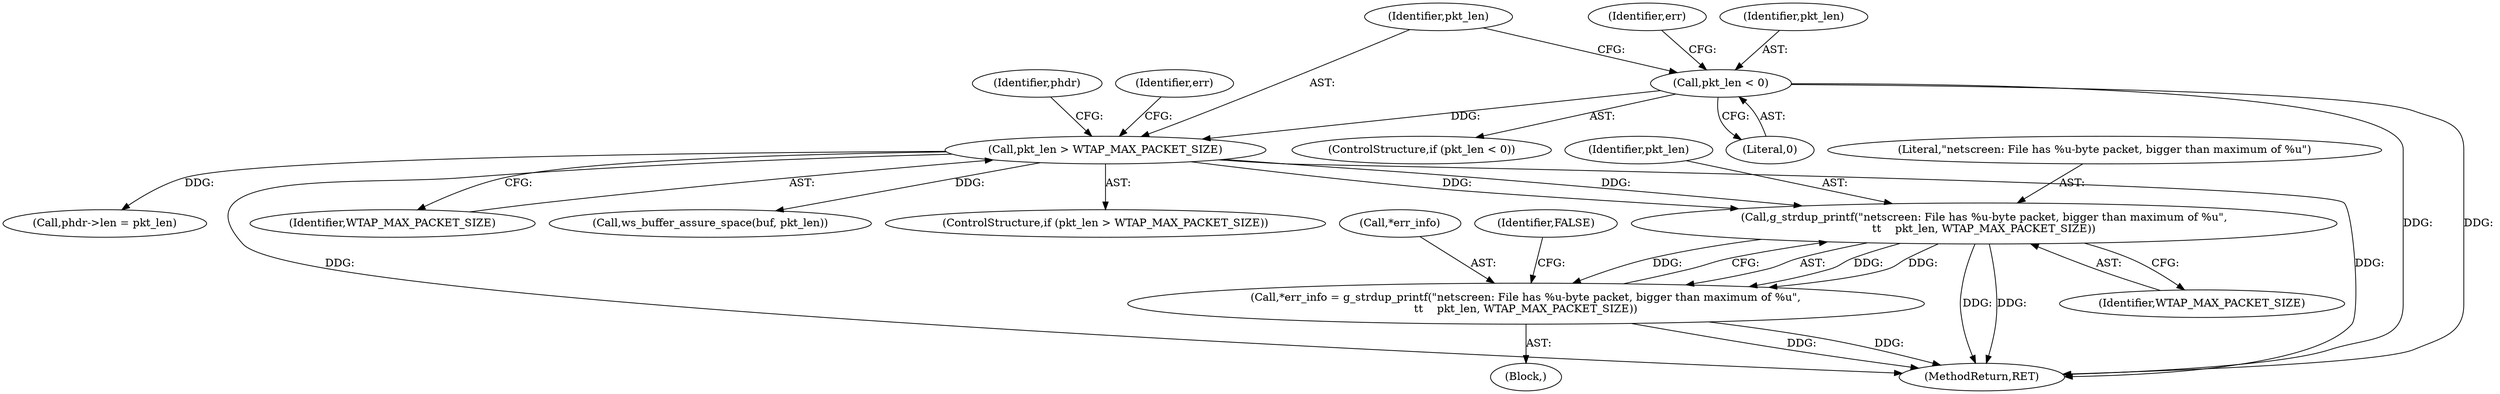 digraph "0_wireshark_11edc83b98a61e890d7bb01855389d40e984ea82@API" {
"1000208" [label="(Call,g_strdup_printf(\"netscreen: File has %u-byte packet, bigger than maximum of %u\",\n\t\t    pkt_len, WTAP_MAX_PACKET_SIZE))"];
"1000197" [label="(Call,pkt_len > WTAP_MAX_PACKET_SIZE)"];
"1000181" [label="(Call,pkt_len < 0)"];
"1000205" [label="(Call,*err_info = g_strdup_printf(\"netscreen: File has %u-byte packet, bigger than maximum of %u\",\n\t\t    pkt_len, WTAP_MAX_PACKET_SIZE))"];
"1000206" [label="(Call,*err_info)"];
"1000199" [label="(Identifier,WTAP_MAX_PACKET_SIZE)"];
"1000182" [label="(Identifier,pkt_len)"];
"1000235" [label="(Call,ws_buffer_assure_space(buf, pkt_len))"];
"1000197" [label="(Call,pkt_len > WTAP_MAX_PACKET_SIZE)"];
"1000180" [label="(ControlStructure,if (pkt_len < 0))"];
"1000196" [label="(ControlStructure,if (pkt_len > WTAP_MAX_PACKET_SIZE))"];
"1000205" [label="(Call,*err_info = g_strdup_printf(\"netscreen: File has %u-byte packet, bigger than maximum of %u\",\n\t\t    pkt_len, WTAP_MAX_PACKET_SIZE))"];
"1000213" [label="(Identifier,FALSE)"];
"1000422" [label="(MethodReturn,RET)"];
"1000230" [label="(Call,phdr->len = pkt_len)"];
"1000208" [label="(Call,g_strdup_printf(\"netscreen: File has %u-byte packet, bigger than maximum of %u\",\n\t\t    pkt_len, WTAP_MAX_PACKET_SIZE))"];
"1000187" [label="(Identifier,err)"];
"1000211" [label="(Identifier,WTAP_MAX_PACKET_SIZE)"];
"1000200" [label="(Block,)"];
"1000198" [label="(Identifier,pkt_len)"];
"1000217" [label="(Identifier,phdr)"];
"1000183" [label="(Literal,0)"];
"1000210" [label="(Identifier,pkt_len)"];
"1000181" [label="(Call,pkt_len < 0)"];
"1000203" [label="(Identifier,err)"];
"1000209" [label="(Literal,\"netscreen: File has %u-byte packet, bigger than maximum of %u\")"];
"1000208" -> "1000205"  [label="AST: "];
"1000208" -> "1000211"  [label="CFG: "];
"1000209" -> "1000208"  [label="AST: "];
"1000210" -> "1000208"  [label="AST: "];
"1000211" -> "1000208"  [label="AST: "];
"1000205" -> "1000208"  [label="CFG: "];
"1000208" -> "1000422"  [label="DDG: "];
"1000208" -> "1000422"  [label="DDG: "];
"1000208" -> "1000205"  [label="DDG: "];
"1000208" -> "1000205"  [label="DDG: "];
"1000208" -> "1000205"  [label="DDG: "];
"1000197" -> "1000208"  [label="DDG: "];
"1000197" -> "1000208"  [label="DDG: "];
"1000197" -> "1000196"  [label="AST: "];
"1000197" -> "1000199"  [label="CFG: "];
"1000198" -> "1000197"  [label="AST: "];
"1000199" -> "1000197"  [label="AST: "];
"1000203" -> "1000197"  [label="CFG: "];
"1000217" -> "1000197"  [label="CFG: "];
"1000197" -> "1000422"  [label="DDG: "];
"1000197" -> "1000422"  [label="DDG: "];
"1000181" -> "1000197"  [label="DDG: "];
"1000197" -> "1000230"  [label="DDG: "];
"1000197" -> "1000235"  [label="DDG: "];
"1000181" -> "1000180"  [label="AST: "];
"1000181" -> "1000183"  [label="CFG: "];
"1000182" -> "1000181"  [label="AST: "];
"1000183" -> "1000181"  [label="AST: "];
"1000187" -> "1000181"  [label="CFG: "];
"1000198" -> "1000181"  [label="CFG: "];
"1000181" -> "1000422"  [label="DDG: "];
"1000181" -> "1000422"  [label="DDG: "];
"1000205" -> "1000200"  [label="AST: "];
"1000206" -> "1000205"  [label="AST: "];
"1000213" -> "1000205"  [label="CFG: "];
"1000205" -> "1000422"  [label="DDG: "];
"1000205" -> "1000422"  [label="DDG: "];
}
